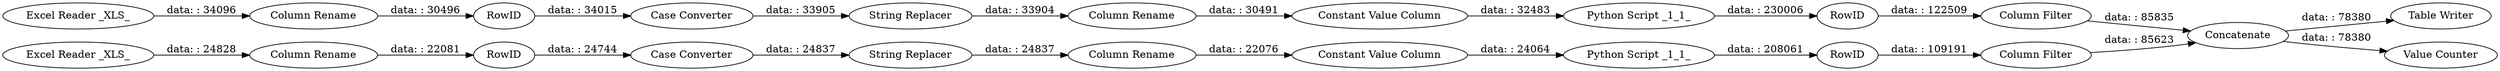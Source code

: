 digraph {
	"2200919024175712048_237" [label="Column Filter"]
	"2200919024175712048_266" [label="Column Rename"]
	"2200919024175712048_207" [label="Column Rename"]
	"2200919024175712048_9" [label=Concatenate]
	"2200919024175712048_249" [label=RowID]
	"2200919024175712048_210" [label="Constant Value Column"]
	"2200919024175712048_230" [label="String Replacer"]
	"2200919024175712048_242" [label="Column Filter"]
	"2200919024175712048_248" [label=RowID]
	"2200919024175712048_247" [label=RowID]
	"2200919024175712048_262" [label="Case Converter"]
	"2200919024175712048_261" [label="Python Script _1_1_"]
	"2200919024175712048_263" [label="Case Converter"]
	"2200919024175712048_267" [label="Excel Reader _XLS_"]
	"2200919024175712048_3" [label="Constant Value Column"]
	"2200919024175712048_260" [label="Python Script _1_1_"]
	"2200919024175712048_229" [label="String Replacer"]
	"2200919024175712048_246" [label=RowID]
	"2200919024175712048_264" [label="Table Writer"]
	"2200919024175712048_265" [label="Excel Reader _XLS_"]
	"2200919024175712048_209" [label="Column Rename"]
	"2200919024175712048_244" [label="Value Counter"]
	"2200919024175712048_268" [label="Column Rename"]
	"2200919024175712048_261" -> "2200919024175712048_248" [label="data: : 208061"]
	"2200919024175712048_210" -> "2200919024175712048_260" [label="data: : 32483"]
	"2200919024175712048_260" -> "2200919024175712048_247" [label="data: : 230006"]
	"2200919024175712048_247" -> "2200919024175712048_242" [label="data: : 122509"]
	"2200919024175712048_9" -> "2200919024175712048_264" [label="data: : 78380"]
	"2200919024175712048_237" -> "2200919024175712048_9" [label="data: : 85623"]
	"2200919024175712048_229" -> "2200919024175712048_207" [label="data: : 24837"]
	"2200919024175712048_207" -> "2200919024175712048_3" [label="data: : 22076"]
	"2200919024175712048_262" -> "2200919024175712048_229" [label="data: : 24837"]
	"2200919024175712048_268" -> "2200919024175712048_246" [label="data: : 30496"]
	"2200919024175712048_230" -> "2200919024175712048_209" [label="data: : 33904"]
	"2200919024175712048_248" -> "2200919024175712048_237" [label="data: : 109191"]
	"2200919024175712048_263" -> "2200919024175712048_230" [label="data: : 33905"]
	"2200919024175712048_266" -> "2200919024175712048_249" [label="data: : 22081"]
	"2200919024175712048_249" -> "2200919024175712048_262" [label="data: : 24744"]
	"2200919024175712048_267" -> "2200919024175712048_268" [label="data: : 34096"]
	"2200919024175712048_265" -> "2200919024175712048_266" [label="data: : 24828"]
	"2200919024175712048_246" -> "2200919024175712048_263" [label="data: : 34015"]
	"2200919024175712048_209" -> "2200919024175712048_210" [label="data: : 30491"]
	"2200919024175712048_9" -> "2200919024175712048_244" [label="data: : 78380"]
	"2200919024175712048_3" -> "2200919024175712048_261" [label="data: : 24064"]
	"2200919024175712048_242" -> "2200919024175712048_9" [label="data: : 85835"]
	rankdir=LR
}
